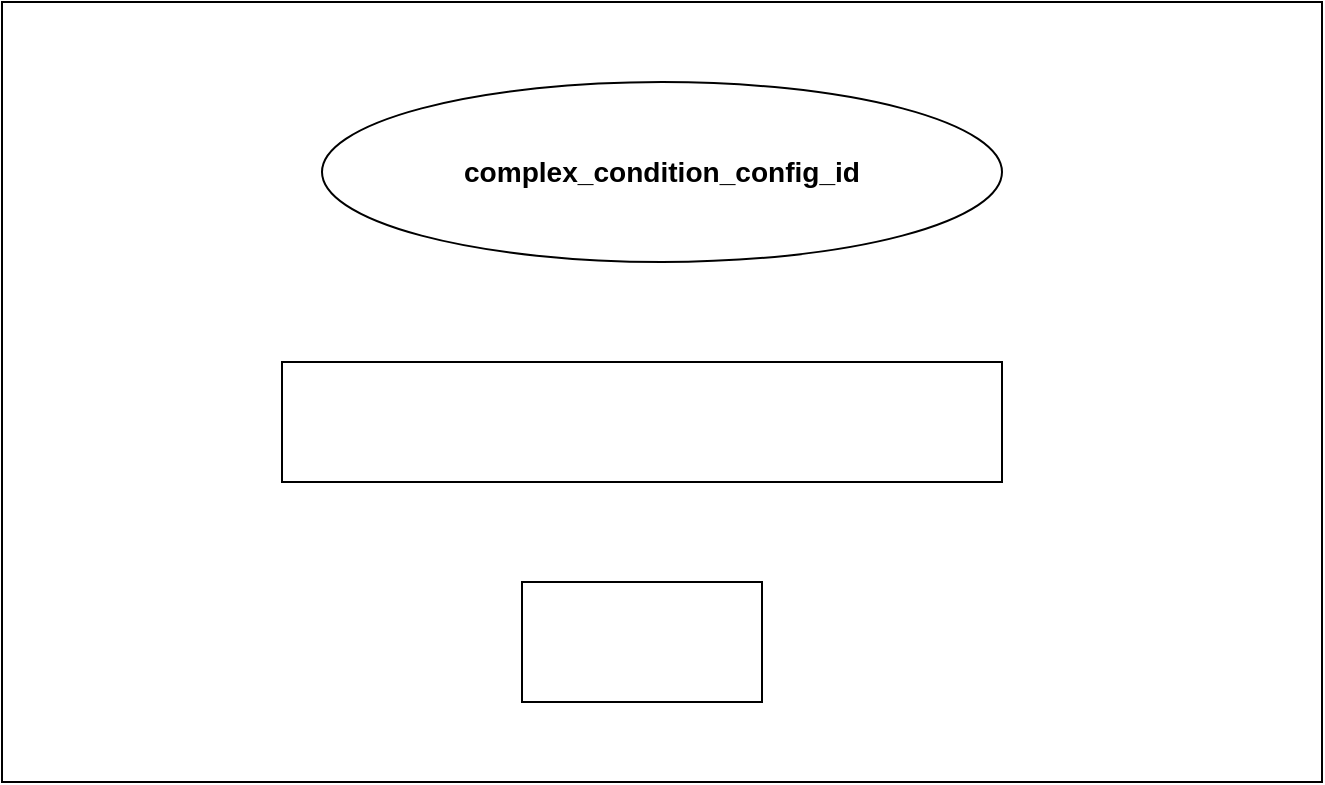 <mxfile version="15.0.3" type="github">
  <diagram id="ycHtHQ43YZ_406mhdBBK" name="Page-1">
    <mxGraphModel dx="980" dy="654" grid="1" gridSize="10" guides="1" tooltips="1" connect="1" arrows="1" fold="1" page="1" pageScale="1" pageWidth="827" pageHeight="1169" math="0" shadow="0">
      <root>
        <mxCell id="0" />
        <mxCell id="1" parent="0" />
        <mxCell id="pPenF1Cklaa-wZZq8Iaf-7" value="" style="rounded=0;whiteSpace=wrap;html=1;" vertex="1" parent="1">
          <mxGeometry x="60" y="70" width="660" height="390" as="geometry" />
        </mxCell>
        <mxCell id="5lPcbhs3zbtfa8UQFrJL-1" value="&amp;nbsp;" style="rounded=0;whiteSpace=wrap;html=1;" parent="1" vertex="1">
          <mxGeometry x="200" y="250" width="360" height="60" as="geometry" />
        </mxCell>
        <mxCell id="pPenF1Cklaa-wZZq8Iaf-2" value="" style="rounded=0;whiteSpace=wrap;html=1;" vertex="1" parent="1">
          <mxGeometry x="320" y="360" width="120" height="60" as="geometry" />
        </mxCell>
        <mxCell id="pPenF1Cklaa-wZZq8Iaf-3" value="&#xa;&#xa;&lt;h3&gt;complex_condition_config_id&lt;/h3&gt;&#xa;&#xa;" style="ellipse;whiteSpace=wrap;html=1;" vertex="1" parent="1">
          <mxGeometry x="220" y="110" width="340" height="90" as="geometry" />
        </mxCell>
      </root>
    </mxGraphModel>
  </diagram>
</mxfile>
